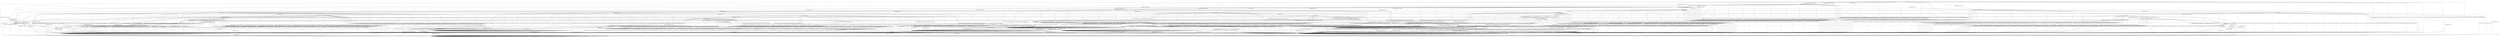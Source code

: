 digraph g {

	s0 [shape="circle" label="s0"];
	s1 [shape="circle" label="s1"];
	s2 [shape="circle" label="s2"];
	s3 [shape="circle" label="s3"];
	s4 [shape="circle" label="s4"];
	s5 [shape="circle" label="s5"];
	s6 [shape="circle" label="s6"];
	s7 [shape="circle" label="s7"];
	s8 [shape="circle" label="s8"];
	s9 [shape="circle" label="s9"];
	s10 [shape="circle" label="s10"];
	s11 [shape="circle" label="s11"];
	s12 [shape="circle" label="s12"];
	s13 [shape="circle" label="s13"];
	s14 [shape="circle" label="s14"];
	s15 [shape="circle" label="s15"];
	s16 [shape="circle" label="s16"];
	s17 [shape="circle" label="s17"];
	s18 [shape="circle" label="s18"];
	s19 [shape="circle" label="s19"];
	s20 [shape="circle" label="s20"];
	s21 [shape="circle" label="s21"];
	s22 [shape="circle" label="s22"];
	s23 [shape="circle" label="s23"];
	s24 [shape="circle" label="s24"];
	s25 [shape="circle" label="s25"];
	s26 [shape="circle" label="s26"];
	s27 [shape="circle" label="s27"];
	s28 [shape="circle" label="s28"];
	s29 [shape="circle" label="s29"];
	s30 [shape="circle" label="s30"];
	s31 [shape="circle" label="s31"];
	s32 [shape="circle" label="s32"];
	s33 [shape="circle" label="s33"];
	s34 [shape="circle" label="s34"];
	s35 [shape="circle" label="s35"];
	s0 -> s6 [label="HELLO_VERIFY_REQUEST / CLIENT_HELLO+"];
	s0 -> s27 [label="ECDH_SERVER_HELLO / CLIENT_HELLO"];
	s0 -> s4 [label="ECDH_SERVER_KEY_EXCHANGE / CLIENT_HELLO|Alert(FATAL,UNEXPECTED_MESSAGE)"];
	s0 -> s9 [label="DH_SERVER_HELLO / CLIENT_HELLO"];
	s0 -> s4 [label="DH_SERVER_KEY_EXCHANGE / CLIENT_HELLO|Alert(FATAL,UNEXPECTED_MESSAGE)"];
	s0 -> s2 [label="RSA_SERVER_HELLO / CLIENT_HELLO"];
	s0 -> s4 [label="HELLO_REQUEST / CLIENT_HELLO|Alert(FATAL,UNEXPECTED_MESSAGE)"];
	s0 -> s4 [label="RSA_SIGN_CERTIFICATE_REQUEST / CLIENT_HELLO|Alert(FATAL,UNEXPECTED_MESSAGE)"];
	s0 -> s4 [label="RSA_FIXED_ECDH_CERTIFICATE_REQUEST / CLIENT_HELLO|Alert(FATAL,UNEXPECTED_MESSAGE)"];
	s0 -> s4 [label="RSA_FIXED_DH_CERTIFICATE_REQUEST / CLIENT_HELLO|Alert(FATAL,UNEXPECTED_MESSAGE)"];
	s0 -> s4 [label="DSS_SIGN_CERTIFICATE_REQUEST / CLIENT_HELLO|Alert(FATAL,UNEXPECTED_MESSAGE)"];
	s0 -> s4 [label="DSS_FIXED_DH_CERTIFICATE_REQUEST / CLIENT_HELLO|Alert(FATAL,UNEXPECTED_MESSAGE)"];
	s0 -> s4 [label="ECDSA_SIGN_CERTIFICATE_REQUEST / CLIENT_HELLO|Alert(FATAL,UNEXPECTED_MESSAGE)"];
	s0 -> s4 [label="SERVER_HELLO_DONE / CLIENT_HELLO|Alert(FATAL,UNEXPECTED_MESSAGE)"];
	s0 -> s3 [label="CHANGE_CIPHER_SPEC / CLIENT_HELLO"];
	s0 -> s4 [label="FINISHED / CLIENT_HELLO|Alert(FATAL,UNEXPECTED_MESSAGE)"];
	s0 -> s1 [label="APPLICATION / CLIENT_HELLO"];
	s0 -> s4 [label="CERTIFICATE / CLIENT_HELLO|Alert(FATAL,UNEXPECTED_MESSAGE)"];
	s0 -> s4 [label="EMPTY_CERTIFICATE / CLIENT_HELLO|Alert(FATAL,UNEXPECTED_MESSAGE)"];
	s0 -> s1 [label="Alert(WARNING,CLOSE_NOTIFY) / CLIENT_HELLO"];
	s0 -> s1 [label="Alert(FATAL,UNEXPECTED_MESSAGE) / CLIENT_HELLO"];
	s1 -> s6 [label="HELLO_VERIFY_REQUEST / CLIENT_HELLO"];
	s1 -> s27 [label="ECDH_SERVER_HELLO / TIMEOUT"];
	s1 -> s4 [label="ECDH_SERVER_KEY_EXCHANGE / Alert(FATAL,UNEXPECTED_MESSAGE)"];
	s1 -> s9 [label="DH_SERVER_HELLO / TIMEOUT"];
	s1 -> s4 [label="DH_SERVER_KEY_EXCHANGE / Alert(FATAL,UNEXPECTED_MESSAGE)"];
	s1 -> s2 [label="RSA_SERVER_HELLO / TIMEOUT"];
	s1 -> s4 [label="HELLO_REQUEST / Alert(FATAL,UNEXPECTED_MESSAGE)"];
	s1 -> s4 [label="RSA_SIGN_CERTIFICATE_REQUEST / Alert(FATAL,UNEXPECTED_MESSAGE)"];
	s1 -> s4 [label="RSA_FIXED_ECDH_CERTIFICATE_REQUEST / Alert(FATAL,UNEXPECTED_MESSAGE)"];
	s1 -> s4 [label="RSA_FIXED_DH_CERTIFICATE_REQUEST / Alert(FATAL,UNEXPECTED_MESSAGE)"];
	s1 -> s4 [label="DSS_SIGN_CERTIFICATE_REQUEST / Alert(FATAL,UNEXPECTED_MESSAGE)"];
	s1 -> s4 [label="DSS_FIXED_DH_CERTIFICATE_REQUEST / Alert(FATAL,UNEXPECTED_MESSAGE)"];
	s1 -> s4 [label="ECDSA_SIGN_CERTIFICATE_REQUEST / Alert(FATAL,UNEXPECTED_MESSAGE)"];
	s1 -> s4 [label="SERVER_HELLO_DONE / Alert(FATAL,UNEXPECTED_MESSAGE)"];
	s1 -> s3 [label="CHANGE_CIPHER_SPEC / TIMEOUT"];
	s1 -> s4 [label="FINISHED / Alert(FATAL,UNEXPECTED_MESSAGE)"];
	s1 -> s1 [label="APPLICATION / TIMEOUT"];
	s1 -> s4 [label="CERTIFICATE / Alert(FATAL,UNEXPECTED_MESSAGE)"];
	s1 -> s4 [label="EMPTY_CERTIFICATE / Alert(FATAL,UNEXPECTED_MESSAGE)"];
	s1 -> s4 [label="Alert(WARNING,CLOSE_NOTIFY) / Alert(FATAL,INTERNAL_ERROR)"];
	s1 -> s4 [label="Alert(FATAL,UNEXPECTED_MESSAGE) / TIMEOUT"];
	s2 -> s4 [label="HELLO_VERIFY_REQUEST / Alert(FATAL,UNEXPECTED_MESSAGE)"];
	s2 -> s4 [label="ECDH_SERVER_HELLO / Alert(FATAL,UNEXPECTED_MESSAGE)"];
	s2 -> s4 [label="ECDH_SERVER_KEY_EXCHANGE / Alert(FATAL,UNEXPECTED_MESSAGE)"];
	s2 -> s4 [label="DH_SERVER_HELLO / Alert(FATAL,UNEXPECTED_MESSAGE)"];
	s2 -> s4 [label="DH_SERVER_KEY_EXCHANGE / Alert(FATAL,UNEXPECTED_MESSAGE)"];
	s2 -> s4 [label="RSA_SERVER_HELLO / Alert(FATAL,UNEXPECTED_MESSAGE)"];
	s2 -> s5 [label="HELLO_REQUEST / TIMEOUT"];
	s2 -> s4 [label="RSA_SIGN_CERTIFICATE_REQUEST / Alert(FATAL,UNEXPECTED_MESSAGE)"];
	s2 -> s4 [label="RSA_FIXED_ECDH_CERTIFICATE_REQUEST / Alert(FATAL,UNEXPECTED_MESSAGE)"];
	s2 -> s4 [label="RSA_FIXED_DH_CERTIFICATE_REQUEST / Alert(FATAL,UNEXPECTED_MESSAGE)"];
	s2 -> s4 [label="DSS_SIGN_CERTIFICATE_REQUEST / Alert(FATAL,UNEXPECTED_MESSAGE)"];
	s2 -> s4 [label="DSS_FIXED_DH_CERTIFICATE_REQUEST / Alert(FATAL,UNEXPECTED_MESSAGE)"];
	s2 -> s4 [label="ECDSA_SIGN_CERTIFICATE_REQUEST / Alert(FATAL,UNEXPECTED_MESSAGE)"];
	s2 -> s4 [label="SERVER_HELLO_DONE / Alert(FATAL,UNEXPECTED_MESSAGE)"];
	s2 -> s3 [label="CHANGE_CIPHER_SPEC / TIMEOUT"];
	s2 -> s4 [label="FINISHED / Alert(FATAL,UNEXPECTED_MESSAGE)"];
	s2 -> s2 [label="APPLICATION / TIMEOUT"];
	s2 -> s8 [label="CERTIFICATE / TIMEOUT"];
	s2 -> s4 [label="EMPTY_CERTIFICATE / Alert(FATAL,DECODE_ERROR)"];
	s2 -> s4 [label="Alert(WARNING,CLOSE_NOTIFY) / Alert(FATAL,INTERNAL_ERROR)"];
	s2 -> s4 [label="Alert(FATAL,UNEXPECTED_MESSAGE) / TIMEOUT"];
	s3 -> s3 [label="HELLO_VERIFY_REQUEST / TIMEOUT"];
	s3 -> s3 [label="ECDH_SERVER_HELLO / TIMEOUT"];
	s3 -> s3 [label="ECDH_SERVER_KEY_EXCHANGE / TIMEOUT"];
	s3 -> s3 [label="DH_SERVER_HELLO / TIMEOUT"];
	s3 -> s3 [label="DH_SERVER_KEY_EXCHANGE / TIMEOUT"];
	s3 -> s3 [label="RSA_SERVER_HELLO / TIMEOUT"];
	s3 -> s5 [label="HELLO_REQUEST / TIMEOUT"];
	s3 -> s3 [label="RSA_SIGN_CERTIFICATE_REQUEST / TIMEOUT"];
	s3 -> s3 [label="RSA_FIXED_ECDH_CERTIFICATE_REQUEST / TIMEOUT"];
	s3 -> s3 [label="RSA_FIXED_DH_CERTIFICATE_REQUEST / TIMEOUT"];
	s3 -> s3 [label="DSS_SIGN_CERTIFICATE_REQUEST / TIMEOUT"];
	s3 -> s3 [label="DSS_FIXED_DH_CERTIFICATE_REQUEST / TIMEOUT"];
	s3 -> s3 [label="ECDSA_SIGN_CERTIFICATE_REQUEST / TIMEOUT"];
	s3 -> s3 [label="SERVER_HELLO_DONE / TIMEOUT"];
	s3 -> s3 [label="CHANGE_CIPHER_SPEC / TIMEOUT"];
	s3 -> s3 [label="FINISHED / TIMEOUT"];
	s3 -> s3 [label="APPLICATION / TIMEOUT"];
	s3 -> s3 [label="CERTIFICATE / TIMEOUT"];
	s3 -> s3 [label="EMPTY_CERTIFICATE / TIMEOUT"];
	s3 -> s3 [label="Alert(WARNING,CLOSE_NOTIFY) / TIMEOUT"];
	s3 -> s3 [label="Alert(FATAL,UNEXPECTED_MESSAGE) / TIMEOUT"];
	s4 -> s4 [label="HELLO_VERIFY_REQUEST / SOCKET_CLOSED"];
	s4 -> s4 [label="ECDH_SERVER_HELLO / SOCKET_CLOSED"];
	s4 -> s4 [label="ECDH_SERVER_KEY_EXCHANGE / SOCKET_CLOSED"];
	s4 -> s4 [label="DH_SERVER_HELLO / SOCKET_CLOSED"];
	s4 -> s4 [label="DH_SERVER_KEY_EXCHANGE / SOCKET_CLOSED"];
	s4 -> s4 [label="RSA_SERVER_HELLO / SOCKET_CLOSED"];
	s4 -> s4 [label="HELLO_REQUEST / SOCKET_CLOSED"];
	s4 -> s4 [label="RSA_SIGN_CERTIFICATE_REQUEST / SOCKET_CLOSED"];
	s4 -> s4 [label="RSA_FIXED_ECDH_CERTIFICATE_REQUEST / SOCKET_CLOSED"];
	s4 -> s4 [label="RSA_FIXED_DH_CERTIFICATE_REQUEST / SOCKET_CLOSED"];
	s4 -> s4 [label="DSS_SIGN_CERTIFICATE_REQUEST / SOCKET_CLOSED"];
	s4 -> s4 [label="DSS_FIXED_DH_CERTIFICATE_REQUEST / SOCKET_CLOSED"];
	s4 -> s4 [label="ECDSA_SIGN_CERTIFICATE_REQUEST / SOCKET_CLOSED"];
	s4 -> s4 [label="SERVER_HELLO_DONE / SOCKET_CLOSED"];
	s4 -> s4 [label="CHANGE_CIPHER_SPEC / SOCKET_CLOSED"];
	s4 -> s4 [label="FINISHED / SOCKET_CLOSED"];
	s4 -> s4 [label="APPLICATION / SOCKET_CLOSED"];
	s4 -> s4 [label="CERTIFICATE / SOCKET_CLOSED"];
	s4 -> s4 [label="EMPTY_CERTIFICATE / SOCKET_CLOSED"];
	s4 -> s4 [label="Alert(WARNING,CLOSE_NOTIFY) / SOCKET_CLOSED"];
	s4 -> s4 [label="Alert(FATAL,UNEXPECTED_MESSAGE) / SOCKET_CLOSED"];
	s5 -> s5 [label="HELLO_VERIFY_REQUEST / DISABLED"];
	s5 -> s5 [label="ECDH_SERVER_HELLO / DISABLED"];
	s5 -> s5 [label="ECDH_SERVER_KEY_EXCHANGE / DISABLED"];
	s5 -> s5 [label="DH_SERVER_HELLO / DISABLED"];
	s5 -> s5 [label="DH_SERVER_KEY_EXCHANGE / DISABLED"];
	s5 -> s5 [label="RSA_SERVER_HELLO / DISABLED"];
	s5 -> s5 [label="HELLO_REQUEST / DISABLED"];
	s5 -> s5 [label="RSA_SIGN_CERTIFICATE_REQUEST / DISABLED"];
	s5 -> s5 [label="RSA_FIXED_ECDH_CERTIFICATE_REQUEST / DISABLED"];
	s5 -> s5 [label="RSA_FIXED_DH_CERTIFICATE_REQUEST / DISABLED"];
	s5 -> s5 [label="DSS_SIGN_CERTIFICATE_REQUEST / DISABLED"];
	s5 -> s5 [label="DSS_FIXED_DH_CERTIFICATE_REQUEST / DISABLED"];
	s5 -> s5 [label="ECDSA_SIGN_CERTIFICATE_REQUEST / DISABLED"];
	s5 -> s5 [label="SERVER_HELLO_DONE / DISABLED"];
	s5 -> s5 [label="CHANGE_CIPHER_SPEC / DISABLED"];
	s5 -> s5 [label="FINISHED / DISABLED"];
	s5 -> s5 [label="APPLICATION / DISABLED"];
	s5 -> s5 [label="CERTIFICATE / DISABLED"];
	s5 -> s5 [label="EMPTY_CERTIFICATE / DISABLED"];
	s5 -> s5 [label="Alert(WARNING,CLOSE_NOTIFY) / DISABLED"];
	s5 -> s5 [label="Alert(FATAL,UNEXPECTED_MESSAGE) / DISABLED"];
	s6 -> s6 [label="HELLO_VERIFY_REQUEST / CLIENT_HELLO"];
	s6 -> s12 [label="ECDH_SERVER_HELLO / TIMEOUT"];
	s6 -> s4 [label="ECDH_SERVER_KEY_EXCHANGE / Alert(FATAL,UNEXPECTED_MESSAGE)"];
	s6 -> s32 [label="DH_SERVER_HELLO / TIMEOUT"];
	s6 -> s4 [label="DH_SERVER_KEY_EXCHANGE / Alert(FATAL,UNEXPECTED_MESSAGE)"];
	s6 -> s2 [label="RSA_SERVER_HELLO / TIMEOUT"];
	s6 -> s5 [label="HELLO_REQUEST / TIMEOUT"];
	s6 -> s4 [label="RSA_SIGN_CERTIFICATE_REQUEST / Alert(FATAL,UNEXPECTED_MESSAGE)"];
	s6 -> s4 [label="RSA_FIXED_ECDH_CERTIFICATE_REQUEST / Alert(FATAL,UNEXPECTED_MESSAGE)"];
	s6 -> s4 [label="RSA_FIXED_DH_CERTIFICATE_REQUEST / Alert(FATAL,UNEXPECTED_MESSAGE)"];
	s6 -> s4 [label="DSS_SIGN_CERTIFICATE_REQUEST / Alert(FATAL,UNEXPECTED_MESSAGE)"];
	s6 -> s4 [label="DSS_FIXED_DH_CERTIFICATE_REQUEST / Alert(FATAL,UNEXPECTED_MESSAGE)"];
	s6 -> s4 [label="ECDSA_SIGN_CERTIFICATE_REQUEST / Alert(FATAL,UNEXPECTED_MESSAGE)"];
	s6 -> s4 [label="SERVER_HELLO_DONE / Alert(FATAL,UNEXPECTED_MESSAGE)"];
	s6 -> s3 [label="CHANGE_CIPHER_SPEC / TIMEOUT"];
	s6 -> s4 [label="FINISHED / Alert(FATAL,UNEXPECTED_MESSAGE)"];
	s6 -> s7 [label="APPLICATION / TIMEOUT"];
	s6 -> s4 [label="CERTIFICATE / Alert(FATAL,UNEXPECTED_MESSAGE)"];
	s6 -> s4 [label="EMPTY_CERTIFICATE / Alert(FATAL,UNEXPECTED_MESSAGE)"];
	s6 -> s7 [label="Alert(WARNING,CLOSE_NOTIFY) / TIMEOUT"];
	s6 -> s7 [label="Alert(FATAL,UNEXPECTED_MESSAGE) / TIMEOUT"];
	s7 -> s6 [label="HELLO_VERIFY_REQUEST / CLIENT_HELLO"];
	s7 -> s12 [label="ECDH_SERVER_HELLO / TIMEOUT"];
	s7 -> s4 [label="ECDH_SERVER_KEY_EXCHANGE / Alert(FATAL,UNEXPECTED_MESSAGE)"];
	s7 -> s32 [label="DH_SERVER_HELLO / TIMEOUT"];
	s7 -> s4 [label="DH_SERVER_KEY_EXCHANGE / Alert(FATAL,UNEXPECTED_MESSAGE)"];
	s7 -> s2 [label="RSA_SERVER_HELLO / TIMEOUT"];
	s7 -> s5 [label="HELLO_REQUEST / TIMEOUT"];
	s7 -> s4 [label="RSA_SIGN_CERTIFICATE_REQUEST / Alert(FATAL,UNEXPECTED_MESSAGE)"];
	s7 -> s4 [label="RSA_FIXED_ECDH_CERTIFICATE_REQUEST / Alert(FATAL,UNEXPECTED_MESSAGE)"];
	s7 -> s4 [label="RSA_FIXED_DH_CERTIFICATE_REQUEST / Alert(FATAL,UNEXPECTED_MESSAGE)"];
	s7 -> s4 [label="DSS_SIGN_CERTIFICATE_REQUEST / Alert(FATAL,UNEXPECTED_MESSAGE)"];
	s7 -> s4 [label="DSS_FIXED_DH_CERTIFICATE_REQUEST / Alert(FATAL,UNEXPECTED_MESSAGE)"];
	s7 -> s4 [label="ECDSA_SIGN_CERTIFICATE_REQUEST / Alert(FATAL,UNEXPECTED_MESSAGE)"];
	s7 -> s4 [label="SERVER_HELLO_DONE / Alert(FATAL,UNEXPECTED_MESSAGE)"];
	s7 -> s3 [label="CHANGE_CIPHER_SPEC / TIMEOUT"];
	s7 -> s4 [label="FINISHED / Alert(FATAL,UNEXPECTED_MESSAGE)"];
	s7 -> s7 [label="APPLICATION / TIMEOUT"];
	s7 -> s4 [label="CERTIFICATE / Alert(FATAL,UNEXPECTED_MESSAGE)"];
	s7 -> s4 [label="EMPTY_CERTIFICATE / Alert(FATAL,UNEXPECTED_MESSAGE)"];
	s7 -> s4 [label="Alert(WARNING,CLOSE_NOTIFY) / Alert(FATAL,INTERNAL_ERROR)"];
	s7 -> s4 [label="Alert(FATAL,UNEXPECTED_MESSAGE) / TIMEOUT"];
	s8 -> s4 [label="HELLO_VERIFY_REQUEST / Alert(FATAL,UNEXPECTED_MESSAGE)"];
	s8 -> s4 [label="ECDH_SERVER_HELLO / Alert(FATAL,UNEXPECTED_MESSAGE)"];
	s8 -> s4 [label="ECDH_SERVER_KEY_EXCHANGE / Alert(FATAL,UNEXPECTED_MESSAGE)"];
	s8 -> s4 [label="DH_SERVER_HELLO / Alert(FATAL,UNEXPECTED_MESSAGE)"];
	s8 -> s4 [label="DH_SERVER_KEY_EXCHANGE / Alert(FATAL,UNEXPECTED_MESSAGE)"];
	s8 -> s4 [label="RSA_SERVER_HELLO / Alert(FATAL,UNEXPECTED_MESSAGE)"];
	s8 -> s5 [label="HELLO_REQUEST / TIMEOUT"];
	s8 -> s10 [label="RSA_SIGN_CERTIFICATE_REQUEST / TIMEOUT"];
	s8 -> s4 [label="RSA_FIXED_ECDH_CERTIFICATE_REQUEST / Alert(FATAL,HANDSHAKE_FAILURE)"];
	s8 -> s4 [label="RSA_FIXED_DH_CERTIFICATE_REQUEST / Alert(FATAL,HANDSHAKE_FAILURE)"];
	s8 -> s10 [label="DSS_SIGN_CERTIFICATE_REQUEST / TIMEOUT"];
	s8 -> s4 [label="DSS_FIXED_DH_CERTIFICATE_REQUEST / Alert(FATAL,HANDSHAKE_FAILURE)"];
	s8 -> s10 [label="ECDSA_SIGN_CERTIFICATE_REQUEST / TIMEOUT"];
	s8 -> s21 [label="SERVER_HELLO_DONE / RSA_CLIENT_KEY_EXCHANGE|CHANGE_CIPHER_SPEC|FINISHED"];
	s8 -> s3 [label="CHANGE_CIPHER_SPEC / TIMEOUT"];
	s8 -> s4 [label="FINISHED / Alert(FATAL,UNEXPECTED_MESSAGE)"];
	s8 -> s8 [label="APPLICATION / TIMEOUT"];
	s8 -> s4 [label="CERTIFICATE / Alert(FATAL,UNEXPECTED_MESSAGE)"];
	s8 -> s4 [label="EMPTY_CERTIFICATE / Alert(FATAL,UNEXPECTED_MESSAGE)"];
	s8 -> s4 [label="Alert(WARNING,CLOSE_NOTIFY) / Alert(FATAL,INTERNAL_ERROR)"];
	s8 -> s4 [label="Alert(FATAL,UNEXPECTED_MESSAGE) / TIMEOUT"];
	s9 -> s4 [label="HELLO_VERIFY_REQUEST / Alert(FATAL,UNEXPECTED_MESSAGE)"];
	s9 -> s4 [label="ECDH_SERVER_HELLO / Alert(FATAL,UNEXPECTED_MESSAGE)"];
	s9 -> s4 [label="ECDH_SERVER_KEY_EXCHANGE / Alert(FATAL,UNEXPECTED_MESSAGE)"];
	s9 -> s4 [label="DH_SERVER_HELLO / Alert(FATAL,UNEXPECTED_MESSAGE)"];
	s9 -> s4 [label="DH_SERVER_KEY_EXCHANGE / Alert(FATAL,UNEXPECTED_MESSAGE)"];
	s9 -> s4 [label="RSA_SERVER_HELLO / Alert(FATAL,UNEXPECTED_MESSAGE)"];
	s9 -> s5 [label="HELLO_REQUEST / TIMEOUT"];
	s9 -> s4 [label="RSA_SIGN_CERTIFICATE_REQUEST / Alert(FATAL,UNEXPECTED_MESSAGE)"];
	s9 -> s4 [label="RSA_FIXED_ECDH_CERTIFICATE_REQUEST / Alert(FATAL,UNEXPECTED_MESSAGE)"];
	s9 -> s4 [label="RSA_FIXED_DH_CERTIFICATE_REQUEST / Alert(FATAL,UNEXPECTED_MESSAGE)"];
	s9 -> s4 [label="DSS_SIGN_CERTIFICATE_REQUEST / Alert(FATAL,UNEXPECTED_MESSAGE)"];
	s9 -> s4 [label="DSS_FIXED_DH_CERTIFICATE_REQUEST / Alert(FATAL,UNEXPECTED_MESSAGE)"];
	s9 -> s4 [label="ECDSA_SIGN_CERTIFICATE_REQUEST / Alert(FATAL,UNEXPECTED_MESSAGE)"];
	s9 -> s4 [label="SERVER_HELLO_DONE / Alert(FATAL,UNEXPECTED_MESSAGE)"];
	s9 -> s3 [label="CHANGE_CIPHER_SPEC / TIMEOUT"];
	s9 -> s4 [label="FINISHED / Alert(FATAL,UNEXPECTED_MESSAGE)"];
	s9 -> s9 [label="APPLICATION / TIMEOUT"];
	s9 -> s11 [label="CERTIFICATE / TIMEOUT"];
	s9 -> s4 [label="EMPTY_CERTIFICATE / Alert(FATAL,DECODE_ERROR)"];
	s9 -> s4 [label="Alert(WARNING,CLOSE_NOTIFY) / Alert(FATAL,INTERNAL_ERROR)"];
	s9 -> s4 [label="Alert(FATAL,UNEXPECTED_MESSAGE) / TIMEOUT"];
	s10 -> s4 [label="HELLO_VERIFY_REQUEST / Alert(FATAL,UNEXPECTED_MESSAGE)"];
	s10 -> s4 [label="ECDH_SERVER_HELLO / Alert(FATAL,UNEXPECTED_MESSAGE)"];
	s10 -> s4 [label="ECDH_SERVER_KEY_EXCHANGE / Alert(FATAL,UNEXPECTED_MESSAGE)"];
	s10 -> s4 [label="DH_SERVER_HELLO / Alert(FATAL,UNEXPECTED_MESSAGE)"];
	s10 -> s4 [label="DH_SERVER_KEY_EXCHANGE / Alert(FATAL,UNEXPECTED_MESSAGE)"];
	s10 -> s4 [label="RSA_SERVER_HELLO / Alert(FATAL,UNEXPECTED_MESSAGE)"];
	s10 -> s5 [label="HELLO_REQUEST / TIMEOUT"];
	s10 -> s4 [label="RSA_SIGN_CERTIFICATE_REQUEST / Alert(FATAL,UNEXPECTED_MESSAGE)"];
	s10 -> s4 [label="RSA_FIXED_ECDH_CERTIFICATE_REQUEST / Alert(FATAL,UNEXPECTED_MESSAGE)"];
	s10 -> s4 [label="RSA_FIXED_DH_CERTIFICATE_REQUEST / Alert(FATAL,UNEXPECTED_MESSAGE)"];
	s10 -> s4 [label="DSS_SIGN_CERTIFICATE_REQUEST / Alert(FATAL,UNEXPECTED_MESSAGE)"];
	s10 -> s4 [label="DSS_FIXED_DH_CERTIFICATE_REQUEST / Alert(FATAL,UNEXPECTED_MESSAGE)"];
	s10 -> s4 [label="ECDSA_SIGN_CERTIFICATE_REQUEST / Alert(FATAL,UNEXPECTED_MESSAGE)"];
	s10 -> s21 [label="SERVER_HELLO_DONE / RSA_CERTIFICATE|RSA_CLIENT_KEY_EXCHANGE|CERTIFICATE_VERIFY|CHANGE_CIPHER_SPEC|FINISHED"];
	s10 -> s3 [label="CHANGE_CIPHER_SPEC / TIMEOUT"];
	s10 -> s4 [label="FINISHED / Alert(FATAL,UNEXPECTED_MESSAGE)"];
	s10 -> s10 [label="APPLICATION / TIMEOUT"];
	s10 -> s4 [label="CERTIFICATE / Alert(FATAL,UNEXPECTED_MESSAGE)"];
	s10 -> s4 [label="EMPTY_CERTIFICATE / Alert(FATAL,UNEXPECTED_MESSAGE)"];
	s10 -> s4 [label="Alert(WARNING,CLOSE_NOTIFY) / Alert(FATAL,INTERNAL_ERROR)"];
	s10 -> s4 [label="Alert(FATAL,UNEXPECTED_MESSAGE) / TIMEOUT"];
	s11 -> s4 [label="HELLO_VERIFY_REQUEST / Alert(FATAL,UNEXPECTED_MESSAGE)"];
	s11 -> s4 [label="ECDH_SERVER_HELLO / Alert(FATAL,UNEXPECTED_MESSAGE)"];
	s11 -> s4 [label="ECDH_SERVER_KEY_EXCHANGE / Alert(FATAL,DECODE_ERROR)"];
	s11 -> s4 [label="DH_SERVER_HELLO / Alert(FATAL,UNEXPECTED_MESSAGE)"];
	s11 -> s15 [label="DH_SERVER_KEY_EXCHANGE / TIMEOUT"];
	s11 -> s4 [label="RSA_SERVER_HELLO / Alert(FATAL,UNEXPECTED_MESSAGE)"];
	s11 -> s5 [label="HELLO_REQUEST / TIMEOUT"];
	s11 -> s4 [label="RSA_SIGN_CERTIFICATE_REQUEST / Alert(FATAL,UNEXPECTED_MESSAGE)"];
	s11 -> s4 [label="RSA_FIXED_ECDH_CERTIFICATE_REQUEST / Alert(FATAL,UNEXPECTED_MESSAGE)"];
	s11 -> s4 [label="RSA_FIXED_DH_CERTIFICATE_REQUEST / Alert(FATAL,UNEXPECTED_MESSAGE)"];
	s11 -> s4 [label="DSS_SIGN_CERTIFICATE_REQUEST / Alert(FATAL,UNEXPECTED_MESSAGE)"];
	s11 -> s4 [label="DSS_FIXED_DH_CERTIFICATE_REQUEST / Alert(FATAL,UNEXPECTED_MESSAGE)"];
	s11 -> s4 [label="ECDSA_SIGN_CERTIFICATE_REQUEST / Alert(FATAL,UNEXPECTED_MESSAGE)"];
	s11 -> s4 [label="SERVER_HELLO_DONE / Alert(FATAL,UNEXPECTED_MESSAGE)"];
	s11 -> s3 [label="CHANGE_CIPHER_SPEC / TIMEOUT"];
	s11 -> s4 [label="FINISHED / Alert(FATAL,UNEXPECTED_MESSAGE)"];
	s11 -> s11 [label="APPLICATION / TIMEOUT"];
	s11 -> s4 [label="CERTIFICATE / Alert(FATAL,UNEXPECTED_MESSAGE)"];
	s11 -> s4 [label="EMPTY_CERTIFICATE / Alert(FATAL,UNEXPECTED_MESSAGE)"];
	s11 -> s4 [label="Alert(WARNING,CLOSE_NOTIFY) / Alert(FATAL,INTERNAL_ERROR)"];
	s11 -> s4 [label="Alert(FATAL,UNEXPECTED_MESSAGE) / TIMEOUT"];
	s12 -> s4 [label="HELLO_VERIFY_REQUEST / Alert(FATAL,UNEXPECTED_MESSAGE)"];
	s12 -> s4 [label="ECDH_SERVER_HELLO / Alert(FATAL,UNEXPECTED_MESSAGE)"];
	s12 -> s4 [label="ECDH_SERVER_KEY_EXCHANGE / Alert(FATAL,UNEXPECTED_MESSAGE)"];
	s12 -> s4 [label="DH_SERVER_HELLO / Alert(FATAL,UNEXPECTED_MESSAGE)"];
	s12 -> s4 [label="DH_SERVER_KEY_EXCHANGE / Alert(FATAL,UNEXPECTED_MESSAGE)"];
	s12 -> s4 [label="RSA_SERVER_HELLO / Alert(FATAL,UNEXPECTED_MESSAGE)"];
	s12 -> s5 [label="HELLO_REQUEST / TIMEOUT"];
	s12 -> s4 [label="RSA_SIGN_CERTIFICATE_REQUEST / Alert(FATAL,UNEXPECTED_MESSAGE)"];
	s12 -> s4 [label="RSA_FIXED_ECDH_CERTIFICATE_REQUEST / Alert(FATAL,UNEXPECTED_MESSAGE)"];
	s12 -> s4 [label="RSA_FIXED_DH_CERTIFICATE_REQUEST / Alert(FATAL,UNEXPECTED_MESSAGE)"];
	s12 -> s4 [label="DSS_SIGN_CERTIFICATE_REQUEST / Alert(FATAL,UNEXPECTED_MESSAGE)"];
	s12 -> s4 [label="DSS_FIXED_DH_CERTIFICATE_REQUEST / Alert(FATAL,UNEXPECTED_MESSAGE)"];
	s12 -> s4 [label="ECDSA_SIGN_CERTIFICATE_REQUEST / Alert(FATAL,UNEXPECTED_MESSAGE)"];
	s12 -> s4 [label="SERVER_HELLO_DONE / Alert(FATAL,UNEXPECTED_MESSAGE)"];
	s12 -> s3 [label="CHANGE_CIPHER_SPEC / TIMEOUT"];
	s12 -> s4 [label="FINISHED / Alert(FATAL,UNEXPECTED_MESSAGE)"];
	s12 -> s12 [label="APPLICATION / TIMEOUT"];
	s12 -> s13 [label="CERTIFICATE / TIMEOUT"];
	s12 -> s4 [label="EMPTY_CERTIFICATE / Alert(FATAL,DECODE_ERROR)"];
	s12 -> s4 [label="Alert(WARNING,CLOSE_NOTIFY) / Alert(FATAL,INTERNAL_ERROR)"];
	s12 -> s4 [label="Alert(FATAL,UNEXPECTED_MESSAGE) / TIMEOUT"];
	s13 -> s4 [label="HELLO_VERIFY_REQUEST / Alert(FATAL,UNEXPECTED_MESSAGE)"];
	s13 -> s4 [label="ECDH_SERVER_HELLO / Alert(FATAL,UNEXPECTED_MESSAGE)"];
	s13 -> s14 [label="ECDH_SERVER_KEY_EXCHANGE / TIMEOUT"];
	s13 -> s4 [label="DH_SERVER_HELLO / Alert(FATAL,UNEXPECTED_MESSAGE)"];
	s13 -> s4 [label="DH_SERVER_KEY_EXCHANGE / Alert(FATAL,HANDSHAKE_FAILURE)"];
	s13 -> s4 [label="RSA_SERVER_HELLO / Alert(FATAL,UNEXPECTED_MESSAGE)"];
	s13 -> s5 [label="HELLO_REQUEST / TIMEOUT"];
	s13 -> s4 [label="RSA_SIGN_CERTIFICATE_REQUEST / Alert(FATAL,UNEXPECTED_MESSAGE)"];
	s13 -> s4 [label="RSA_FIXED_ECDH_CERTIFICATE_REQUEST / Alert(FATAL,UNEXPECTED_MESSAGE)"];
	s13 -> s4 [label="RSA_FIXED_DH_CERTIFICATE_REQUEST / Alert(FATAL,UNEXPECTED_MESSAGE)"];
	s13 -> s4 [label="DSS_SIGN_CERTIFICATE_REQUEST / Alert(FATAL,UNEXPECTED_MESSAGE)"];
	s13 -> s4 [label="DSS_FIXED_DH_CERTIFICATE_REQUEST / Alert(FATAL,UNEXPECTED_MESSAGE)"];
	s13 -> s4 [label="ECDSA_SIGN_CERTIFICATE_REQUEST / Alert(FATAL,UNEXPECTED_MESSAGE)"];
	s13 -> s4 [label="SERVER_HELLO_DONE / Alert(FATAL,UNEXPECTED_MESSAGE)"];
	s13 -> s3 [label="CHANGE_CIPHER_SPEC / TIMEOUT"];
	s13 -> s4 [label="FINISHED / Alert(FATAL,UNEXPECTED_MESSAGE)"];
	s13 -> s13 [label="APPLICATION / TIMEOUT"];
	s13 -> s4 [label="CERTIFICATE / Alert(FATAL,UNEXPECTED_MESSAGE)"];
	s13 -> s4 [label="EMPTY_CERTIFICATE / Alert(FATAL,UNEXPECTED_MESSAGE)"];
	s13 -> s4 [label="Alert(WARNING,CLOSE_NOTIFY) / Alert(FATAL,INTERNAL_ERROR)"];
	s13 -> s4 [label="Alert(FATAL,UNEXPECTED_MESSAGE) / TIMEOUT"];
	s14 -> s4 [label="HELLO_VERIFY_REQUEST / Alert(FATAL,UNEXPECTED_MESSAGE)"];
	s14 -> s4 [label="ECDH_SERVER_HELLO / Alert(FATAL,UNEXPECTED_MESSAGE)"];
	s14 -> s4 [label="ECDH_SERVER_KEY_EXCHANGE / Alert(FATAL,UNEXPECTED_MESSAGE)"];
	s14 -> s4 [label="DH_SERVER_HELLO / Alert(FATAL,UNEXPECTED_MESSAGE)"];
	s14 -> s4 [label="DH_SERVER_KEY_EXCHANGE / Alert(FATAL,UNEXPECTED_MESSAGE)"];
	s14 -> s4 [label="RSA_SERVER_HELLO / Alert(FATAL,UNEXPECTED_MESSAGE)"];
	s14 -> s5 [label="HELLO_REQUEST / TIMEOUT"];
	s14 -> s16 [label="RSA_SIGN_CERTIFICATE_REQUEST / TIMEOUT"];
	s14 -> s4 [label="RSA_FIXED_ECDH_CERTIFICATE_REQUEST / Alert(FATAL,HANDSHAKE_FAILURE)"];
	s14 -> s4 [label="RSA_FIXED_DH_CERTIFICATE_REQUEST / Alert(FATAL,HANDSHAKE_FAILURE)"];
	s14 -> s16 [label="DSS_SIGN_CERTIFICATE_REQUEST / TIMEOUT"];
	s14 -> s4 [label="DSS_FIXED_DH_CERTIFICATE_REQUEST / Alert(FATAL,HANDSHAKE_FAILURE)"];
	s14 -> s16 [label="ECDSA_SIGN_CERTIFICATE_REQUEST / TIMEOUT"];
	s14 -> s18 [label="SERVER_HELLO_DONE / ECDH_CLIENT_KEY_EXCHANGE|CHANGE_CIPHER_SPEC|FINISHED"];
	s14 -> s3 [label="CHANGE_CIPHER_SPEC / TIMEOUT"];
	s14 -> s4 [label="FINISHED / Alert(FATAL,UNEXPECTED_MESSAGE)"];
	s14 -> s14 [label="APPLICATION / TIMEOUT"];
	s14 -> s4 [label="CERTIFICATE / Alert(FATAL,UNEXPECTED_MESSAGE)"];
	s14 -> s4 [label="EMPTY_CERTIFICATE / Alert(FATAL,UNEXPECTED_MESSAGE)"];
	s14 -> s4 [label="Alert(WARNING,CLOSE_NOTIFY) / Alert(FATAL,INTERNAL_ERROR)"];
	s14 -> s4 [label="Alert(FATAL,UNEXPECTED_MESSAGE) / TIMEOUT"];
	s15 -> s4 [label="HELLO_VERIFY_REQUEST / Alert(FATAL,UNEXPECTED_MESSAGE)"];
	s15 -> s4 [label="ECDH_SERVER_HELLO / Alert(FATAL,UNEXPECTED_MESSAGE)"];
	s15 -> s4 [label="ECDH_SERVER_KEY_EXCHANGE / Alert(FATAL,UNEXPECTED_MESSAGE)"];
	s15 -> s4 [label="DH_SERVER_HELLO / Alert(FATAL,UNEXPECTED_MESSAGE)"];
	s15 -> s4 [label="DH_SERVER_KEY_EXCHANGE / Alert(FATAL,UNEXPECTED_MESSAGE)"];
	s15 -> s4 [label="RSA_SERVER_HELLO / Alert(FATAL,UNEXPECTED_MESSAGE)"];
	s15 -> s5 [label="HELLO_REQUEST / TIMEOUT"];
	s15 -> s17 [label="RSA_SIGN_CERTIFICATE_REQUEST / TIMEOUT"];
	s15 -> s4 [label="RSA_FIXED_ECDH_CERTIFICATE_REQUEST / Alert(FATAL,HANDSHAKE_FAILURE)"];
	s15 -> s4 [label="RSA_FIXED_DH_CERTIFICATE_REQUEST / Alert(FATAL,HANDSHAKE_FAILURE)"];
	s15 -> s17 [label="DSS_SIGN_CERTIFICATE_REQUEST / TIMEOUT"];
	s15 -> s4 [label="DSS_FIXED_DH_CERTIFICATE_REQUEST / Alert(FATAL,HANDSHAKE_FAILURE)"];
	s15 -> s17 [label="ECDSA_SIGN_CERTIFICATE_REQUEST / TIMEOUT"];
	s15 -> s21 [label="SERVER_HELLO_DONE / DH_CLIENT_KEY_EXCHANGE|CHANGE_CIPHER_SPEC|FINISHED"];
	s15 -> s3 [label="CHANGE_CIPHER_SPEC / TIMEOUT"];
	s15 -> s4 [label="FINISHED / Alert(FATAL,UNEXPECTED_MESSAGE)"];
	s15 -> s15 [label="APPLICATION / TIMEOUT"];
	s15 -> s4 [label="CERTIFICATE / Alert(FATAL,UNEXPECTED_MESSAGE)"];
	s15 -> s4 [label="EMPTY_CERTIFICATE / Alert(FATAL,UNEXPECTED_MESSAGE)"];
	s15 -> s4 [label="Alert(WARNING,CLOSE_NOTIFY) / Alert(FATAL,INTERNAL_ERROR)"];
	s15 -> s4 [label="Alert(FATAL,UNEXPECTED_MESSAGE) / TIMEOUT"];
	s16 -> s4 [label="HELLO_VERIFY_REQUEST / Alert(FATAL,UNEXPECTED_MESSAGE)"];
	s16 -> s4 [label="ECDH_SERVER_HELLO / Alert(FATAL,UNEXPECTED_MESSAGE)"];
	s16 -> s4 [label="ECDH_SERVER_KEY_EXCHANGE / Alert(FATAL,UNEXPECTED_MESSAGE)"];
	s16 -> s4 [label="DH_SERVER_HELLO / Alert(FATAL,UNEXPECTED_MESSAGE)"];
	s16 -> s4 [label="DH_SERVER_KEY_EXCHANGE / Alert(FATAL,UNEXPECTED_MESSAGE)"];
	s16 -> s4 [label="RSA_SERVER_HELLO / Alert(FATAL,UNEXPECTED_MESSAGE)"];
	s16 -> s5 [label="HELLO_REQUEST / TIMEOUT"];
	s16 -> s4 [label="RSA_SIGN_CERTIFICATE_REQUEST / Alert(FATAL,UNEXPECTED_MESSAGE)"];
	s16 -> s4 [label="RSA_FIXED_ECDH_CERTIFICATE_REQUEST / Alert(FATAL,UNEXPECTED_MESSAGE)"];
	s16 -> s4 [label="RSA_FIXED_DH_CERTIFICATE_REQUEST / Alert(FATAL,UNEXPECTED_MESSAGE)"];
	s16 -> s4 [label="DSS_SIGN_CERTIFICATE_REQUEST / Alert(FATAL,UNEXPECTED_MESSAGE)"];
	s16 -> s4 [label="DSS_FIXED_DH_CERTIFICATE_REQUEST / Alert(FATAL,UNEXPECTED_MESSAGE)"];
	s16 -> s4 [label="ECDSA_SIGN_CERTIFICATE_REQUEST / Alert(FATAL,UNEXPECTED_MESSAGE)"];
	s16 -> s18 [label="SERVER_HELLO_DONE / RSA_CERTIFICATE|ECDH_CLIENT_KEY_EXCHANGE|CERTIFICATE_VERIFY|CHANGE_CIPHER_SPEC|FINISHED"];
	s16 -> s3 [label="CHANGE_CIPHER_SPEC / TIMEOUT"];
	s16 -> s4 [label="FINISHED / Alert(FATAL,UNEXPECTED_MESSAGE)"];
	s16 -> s16 [label="APPLICATION / TIMEOUT"];
	s16 -> s4 [label="CERTIFICATE / Alert(FATAL,UNEXPECTED_MESSAGE)"];
	s16 -> s4 [label="EMPTY_CERTIFICATE / Alert(FATAL,UNEXPECTED_MESSAGE)"];
	s16 -> s4 [label="Alert(WARNING,CLOSE_NOTIFY) / Alert(FATAL,INTERNAL_ERROR)"];
	s16 -> s4 [label="Alert(FATAL,UNEXPECTED_MESSAGE) / TIMEOUT"];
	s17 -> s4 [label="HELLO_VERIFY_REQUEST / Alert(FATAL,UNEXPECTED_MESSAGE)"];
	s17 -> s4 [label="ECDH_SERVER_HELLO / Alert(FATAL,UNEXPECTED_MESSAGE)"];
	s17 -> s4 [label="ECDH_SERVER_KEY_EXCHANGE / Alert(FATAL,UNEXPECTED_MESSAGE)"];
	s17 -> s4 [label="DH_SERVER_HELLO / Alert(FATAL,UNEXPECTED_MESSAGE)"];
	s17 -> s4 [label="DH_SERVER_KEY_EXCHANGE / Alert(FATAL,UNEXPECTED_MESSAGE)"];
	s17 -> s4 [label="RSA_SERVER_HELLO / Alert(FATAL,UNEXPECTED_MESSAGE)"];
	s17 -> s5 [label="HELLO_REQUEST / TIMEOUT"];
	s17 -> s4 [label="RSA_SIGN_CERTIFICATE_REQUEST / Alert(FATAL,UNEXPECTED_MESSAGE)"];
	s17 -> s4 [label="RSA_FIXED_ECDH_CERTIFICATE_REQUEST / Alert(FATAL,UNEXPECTED_MESSAGE)"];
	s17 -> s4 [label="RSA_FIXED_DH_CERTIFICATE_REQUEST / Alert(FATAL,UNEXPECTED_MESSAGE)"];
	s17 -> s4 [label="DSS_SIGN_CERTIFICATE_REQUEST / Alert(FATAL,UNEXPECTED_MESSAGE)"];
	s17 -> s4 [label="DSS_FIXED_DH_CERTIFICATE_REQUEST / Alert(FATAL,UNEXPECTED_MESSAGE)"];
	s17 -> s4 [label="ECDSA_SIGN_CERTIFICATE_REQUEST / Alert(FATAL,UNEXPECTED_MESSAGE)"];
	s17 -> s21 [label="SERVER_HELLO_DONE / RSA_CERTIFICATE|DH_CLIENT_KEY_EXCHANGE|CERTIFICATE_VERIFY|CHANGE_CIPHER_SPEC|FINISHED"];
	s17 -> s3 [label="CHANGE_CIPHER_SPEC / TIMEOUT"];
	s17 -> s4 [label="FINISHED / Alert(FATAL,UNEXPECTED_MESSAGE)"];
	s17 -> s17 [label="APPLICATION / TIMEOUT"];
	s17 -> s4 [label="CERTIFICATE / Alert(FATAL,UNEXPECTED_MESSAGE)"];
	s17 -> s4 [label="EMPTY_CERTIFICATE / Alert(FATAL,UNEXPECTED_MESSAGE)"];
	s17 -> s4 [label="Alert(WARNING,CLOSE_NOTIFY) / Alert(FATAL,INTERNAL_ERROR)"];
	s17 -> s4 [label="Alert(FATAL,UNEXPECTED_MESSAGE) / TIMEOUT"];
	s18 -> s24 [label="HELLO_VERIFY_REQUEST / TIMEOUT"];
	s18 -> s31 [label="ECDH_SERVER_HELLO / TIMEOUT"];
	s18 -> s24 [label="ECDH_SERVER_KEY_EXCHANGE / TIMEOUT"];
	s18 -> s31 [label="DH_SERVER_HELLO / TIMEOUT"];
	s18 -> s24 [label="DH_SERVER_KEY_EXCHANGE / TIMEOUT"];
	s18 -> s31 [label="RSA_SERVER_HELLO / TIMEOUT"];
	s18 -> s5 [label="HELLO_REQUEST / TIMEOUT"];
	s18 -> s24 [label="RSA_SIGN_CERTIFICATE_REQUEST / TIMEOUT"];
	s18 -> s24 [label="RSA_FIXED_ECDH_CERTIFICATE_REQUEST / TIMEOUT"];
	s18 -> s24 [label="RSA_FIXED_DH_CERTIFICATE_REQUEST / TIMEOUT"];
	s18 -> s24 [label="DSS_SIGN_CERTIFICATE_REQUEST / TIMEOUT"];
	s18 -> s24 [label="DSS_FIXED_DH_CERTIFICATE_REQUEST / TIMEOUT"];
	s18 -> s24 [label="ECDSA_SIGN_CERTIFICATE_REQUEST / TIMEOUT"];
	s18 -> s24 [label="SERVER_HELLO_DONE / TIMEOUT"];
	s18 -> s19 [label="CHANGE_CIPHER_SPEC / TIMEOUT"];
	s18 -> s24 [label="FINISHED / TIMEOUT"];
	s18 -> s18 [label="APPLICATION / TIMEOUT"];
	s18 -> s24 [label="CERTIFICATE / TIMEOUT"];
	s18 -> s24 [label="EMPTY_CERTIFICATE / TIMEOUT"];
	s18 -> s4 [label="Alert(WARNING,CLOSE_NOTIFY) / Alert(FATAL,UNEXPECTED_MESSAGE)"];
	s18 -> s4 [label="Alert(FATAL,UNEXPECTED_MESSAGE) / TIMEOUT"];
	s19 -> s4 [label="HELLO_VERIFY_REQUEST / Alert(FATAL,UNEXPECTED_MESSAGE)"];
	s19 -> s4 [label="ECDH_SERVER_HELLO / Alert(FATAL,UNEXPECTED_MESSAGE)"];
	s19 -> s4 [label="ECDH_SERVER_KEY_EXCHANGE / Alert(FATAL,UNEXPECTED_MESSAGE)"];
	s19 -> s4 [label="DH_SERVER_HELLO / Alert(FATAL,UNEXPECTED_MESSAGE)"];
	s19 -> s4 [label="DH_SERVER_KEY_EXCHANGE / Alert(FATAL,UNEXPECTED_MESSAGE)"];
	s19 -> s4 [label="RSA_SERVER_HELLO / Alert(FATAL,UNEXPECTED_MESSAGE)"];
	s19 -> s5 [label="HELLO_REQUEST / TIMEOUT"];
	s19 -> s4 [label="RSA_SIGN_CERTIFICATE_REQUEST / Alert(FATAL,UNEXPECTED_MESSAGE)"];
	s19 -> s4 [label="RSA_FIXED_ECDH_CERTIFICATE_REQUEST / Alert(FATAL,UNEXPECTED_MESSAGE)"];
	s19 -> s4 [label="RSA_FIXED_DH_CERTIFICATE_REQUEST / Alert(FATAL,UNEXPECTED_MESSAGE)"];
	s19 -> s4 [label="DSS_SIGN_CERTIFICATE_REQUEST / Alert(FATAL,UNEXPECTED_MESSAGE)"];
	s19 -> s4 [label="DSS_FIXED_DH_CERTIFICATE_REQUEST / Alert(FATAL,UNEXPECTED_MESSAGE)"];
	s19 -> s4 [label="ECDSA_SIGN_CERTIFICATE_REQUEST / Alert(FATAL,UNEXPECTED_MESSAGE)"];
	s19 -> s4 [label="SERVER_HELLO_DONE / Alert(FATAL,UNEXPECTED_MESSAGE)"];
	s19 -> s3 [label="CHANGE_CIPHER_SPEC / TIMEOUT"];
	s19 -> s20 [label="FINISHED / TIMEOUT"];
	s19 -> s19 [label="APPLICATION / TIMEOUT"];
	s19 -> s4 [label="CERTIFICATE / Alert(FATAL,UNEXPECTED_MESSAGE)"];
	s19 -> s4 [label="EMPTY_CERTIFICATE / Alert(FATAL,UNEXPECTED_MESSAGE)"];
	s19 -> s4 [label="Alert(WARNING,CLOSE_NOTIFY) / Alert(FATAL,INTERNAL_ERROR)"];
	s19 -> s4 [label="Alert(FATAL,UNEXPECTED_MESSAGE) / TIMEOUT"];
	s20 -> s20 [label="HELLO_VERIFY_REQUEST / TIMEOUT"];
	s20 -> s20 [label="ECDH_SERVER_HELLO / TIMEOUT"];
	s20 -> s20 [label="ECDH_SERVER_KEY_EXCHANGE / TIMEOUT"];
	s20 -> s20 [label="DH_SERVER_HELLO / TIMEOUT"];
	s20 -> s20 [label="DH_SERVER_KEY_EXCHANGE / TIMEOUT"];
	s20 -> s20 [label="RSA_SERVER_HELLO / TIMEOUT"];
	s20 -> s5 [label="HELLO_REQUEST / CLIENT_HELLO"];
	s20 -> s20 [label="RSA_SIGN_CERTIFICATE_REQUEST / TIMEOUT"];
	s20 -> s20 [label="RSA_FIXED_ECDH_CERTIFICATE_REQUEST / TIMEOUT"];
	s20 -> s20 [label="RSA_FIXED_DH_CERTIFICATE_REQUEST / TIMEOUT"];
	s20 -> s20 [label="DSS_SIGN_CERTIFICATE_REQUEST / TIMEOUT"];
	s20 -> s20 [label="DSS_FIXED_DH_CERTIFICATE_REQUEST / TIMEOUT"];
	s20 -> s20 [label="ECDSA_SIGN_CERTIFICATE_REQUEST / TIMEOUT"];
	s20 -> s20 [label="SERVER_HELLO_DONE / TIMEOUT"];
	s20 -> s3 [label="CHANGE_CIPHER_SPEC / TIMEOUT"];
	s20 -> s20 [label="FINISHED / TIMEOUT"];
	s20 -> s20 [label="APPLICATION / APPLICATION"];
	s20 -> s20 [label="CERTIFICATE / TIMEOUT"];
	s20 -> s20 [label="EMPTY_CERTIFICATE / TIMEOUT"];
	s20 -> s4 [label="Alert(WARNING,CLOSE_NOTIFY) / TIMEOUT"];
	s20 -> s4 [label="Alert(FATAL,UNEXPECTED_MESSAGE) / TIMEOUT"];
	s21 -> s24 [label="HELLO_VERIFY_REQUEST / TIMEOUT"];
	s21 -> s31 [label="ECDH_SERVER_HELLO / TIMEOUT"];
	s21 -> s24 [label="ECDH_SERVER_KEY_EXCHANGE / TIMEOUT"];
	s21 -> s31 [label="DH_SERVER_HELLO / TIMEOUT"];
	s21 -> s24 [label="DH_SERVER_KEY_EXCHANGE / TIMEOUT"];
	s21 -> s31 [label="RSA_SERVER_HELLO / TIMEOUT"];
	s21 -> s5 [label="HELLO_REQUEST / TIMEOUT"];
	s21 -> s24 [label="RSA_SIGN_CERTIFICATE_REQUEST / TIMEOUT"];
	s21 -> s24 [label="RSA_FIXED_ECDH_CERTIFICATE_REQUEST / TIMEOUT"];
	s21 -> s24 [label="RSA_FIXED_DH_CERTIFICATE_REQUEST / TIMEOUT"];
	s21 -> s24 [label="DSS_SIGN_CERTIFICATE_REQUEST / TIMEOUT"];
	s21 -> s24 [label="DSS_FIXED_DH_CERTIFICATE_REQUEST / TIMEOUT"];
	s21 -> s24 [label="ECDSA_SIGN_CERTIFICATE_REQUEST / TIMEOUT"];
	s21 -> s24 [label="SERVER_HELLO_DONE / TIMEOUT"];
	s21 -> s22 [label="CHANGE_CIPHER_SPEC / TIMEOUT"];
	s21 -> s24 [label="FINISHED / TIMEOUT"];
	s21 -> s21 [label="APPLICATION / TIMEOUT"];
	s21 -> s24 [label="CERTIFICATE / TIMEOUT"];
	s21 -> s24 [label="EMPTY_CERTIFICATE / TIMEOUT"];
	s21 -> s4 [label="Alert(WARNING,CLOSE_NOTIFY) / Alert(FATAL,UNEXPECTED_MESSAGE)"];
	s21 -> s4 [label="Alert(FATAL,UNEXPECTED_MESSAGE) / TIMEOUT"];
	s22 -> s4 [label="HELLO_VERIFY_REQUEST / Alert(FATAL,UNEXPECTED_MESSAGE)"];
	s22 -> s4 [label="ECDH_SERVER_HELLO / Alert(FATAL,UNEXPECTED_MESSAGE)"];
	s22 -> s4 [label="ECDH_SERVER_KEY_EXCHANGE / Alert(FATAL,UNEXPECTED_MESSAGE)"];
	s22 -> s4 [label="DH_SERVER_HELLO / Alert(FATAL,UNEXPECTED_MESSAGE)"];
	s22 -> s4 [label="DH_SERVER_KEY_EXCHANGE / Alert(FATAL,UNEXPECTED_MESSAGE)"];
	s22 -> s4 [label="RSA_SERVER_HELLO / Alert(FATAL,UNEXPECTED_MESSAGE)"];
	s22 -> s5 [label="HELLO_REQUEST / TIMEOUT"];
	s22 -> s4 [label="RSA_SIGN_CERTIFICATE_REQUEST / Alert(FATAL,UNEXPECTED_MESSAGE)"];
	s22 -> s4 [label="RSA_FIXED_ECDH_CERTIFICATE_REQUEST / Alert(FATAL,UNEXPECTED_MESSAGE)"];
	s22 -> s4 [label="RSA_FIXED_DH_CERTIFICATE_REQUEST / Alert(FATAL,UNEXPECTED_MESSAGE)"];
	s22 -> s4 [label="DSS_SIGN_CERTIFICATE_REQUEST / Alert(FATAL,UNEXPECTED_MESSAGE)"];
	s22 -> s4 [label="DSS_FIXED_DH_CERTIFICATE_REQUEST / Alert(FATAL,UNEXPECTED_MESSAGE)"];
	s22 -> s4 [label="ECDSA_SIGN_CERTIFICATE_REQUEST / Alert(FATAL,UNEXPECTED_MESSAGE)"];
	s22 -> s4 [label="SERVER_HELLO_DONE / Alert(FATAL,UNEXPECTED_MESSAGE)"];
	s22 -> s3 [label="CHANGE_CIPHER_SPEC / TIMEOUT"];
	s22 -> s23 [label="FINISHED / TIMEOUT"];
	s22 -> s22 [label="APPLICATION / TIMEOUT"];
	s22 -> s4 [label="CERTIFICATE / Alert(FATAL,UNEXPECTED_MESSAGE)"];
	s22 -> s4 [label="EMPTY_CERTIFICATE / Alert(FATAL,UNEXPECTED_MESSAGE)"];
	s22 -> s4 [label="Alert(WARNING,CLOSE_NOTIFY) / Alert(FATAL,INTERNAL_ERROR)"];
	s22 -> s4 [label="Alert(FATAL,UNEXPECTED_MESSAGE) / TIMEOUT"];
	s23 -> s23 [label="HELLO_VERIFY_REQUEST / TIMEOUT"];
	s23 -> s23 [label="ECDH_SERVER_HELLO / TIMEOUT"];
	s23 -> s23 [label="ECDH_SERVER_KEY_EXCHANGE / TIMEOUT"];
	s23 -> s23 [label="DH_SERVER_HELLO / TIMEOUT"];
	s23 -> s23 [label="DH_SERVER_KEY_EXCHANGE / TIMEOUT"];
	s23 -> s23 [label="RSA_SERVER_HELLO / TIMEOUT"];
	s23 -> s26 [label="HELLO_REQUEST / CLIENT_HELLO"];
	s23 -> s23 [label="RSA_SIGN_CERTIFICATE_REQUEST / TIMEOUT"];
	s23 -> s23 [label="RSA_FIXED_ECDH_CERTIFICATE_REQUEST / TIMEOUT"];
	s23 -> s23 [label="RSA_FIXED_DH_CERTIFICATE_REQUEST / TIMEOUT"];
	s23 -> s23 [label="DSS_SIGN_CERTIFICATE_REQUEST / TIMEOUT"];
	s23 -> s23 [label="DSS_FIXED_DH_CERTIFICATE_REQUEST / TIMEOUT"];
	s23 -> s23 [label="ECDSA_SIGN_CERTIFICATE_REQUEST / TIMEOUT"];
	s23 -> s23 [label="SERVER_HELLO_DONE / TIMEOUT"];
	s23 -> s3 [label="CHANGE_CIPHER_SPEC / TIMEOUT"];
	s23 -> s23 [label="FINISHED / TIMEOUT"];
	s23 -> s23 [label="APPLICATION / APPLICATION"];
	s23 -> s23 [label="CERTIFICATE / TIMEOUT"];
	s23 -> s23 [label="EMPTY_CERTIFICATE / TIMEOUT"];
	s23 -> s4 [label="Alert(WARNING,CLOSE_NOTIFY) / TIMEOUT"];
	s23 -> s4 [label="Alert(FATAL,UNEXPECTED_MESSAGE) / TIMEOUT"];
	s24 -> s24 [label="HELLO_VERIFY_REQUEST / TIMEOUT"];
	s24 -> s31 [label="ECDH_SERVER_HELLO / TIMEOUT"];
	s24 -> s24 [label="ECDH_SERVER_KEY_EXCHANGE / TIMEOUT"];
	s24 -> s31 [label="DH_SERVER_HELLO / TIMEOUT"];
	s24 -> s24 [label="DH_SERVER_KEY_EXCHANGE / TIMEOUT"];
	s24 -> s31 [label="RSA_SERVER_HELLO / TIMEOUT"];
	s24 -> s5 [label="HELLO_REQUEST / TIMEOUT"];
	s24 -> s24 [label="RSA_SIGN_CERTIFICATE_REQUEST / TIMEOUT"];
	s24 -> s24 [label="RSA_FIXED_ECDH_CERTIFICATE_REQUEST / TIMEOUT"];
	s24 -> s24 [label="RSA_FIXED_DH_CERTIFICATE_REQUEST / TIMEOUT"];
	s24 -> s24 [label="DSS_SIGN_CERTIFICATE_REQUEST / TIMEOUT"];
	s24 -> s24 [label="DSS_FIXED_DH_CERTIFICATE_REQUEST / TIMEOUT"];
	s24 -> s24 [label="ECDSA_SIGN_CERTIFICATE_REQUEST / TIMEOUT"];
	s24 -> s24 [label="SERVER_HELLO_DONE / TIMEOUT"];
	s24 -> s25 [label="CHANGE_CIPHER_SPEC / TIMEOUT"];
	s24 -> s24 [label="FINISHED / TIMEOUT"];
	s24 -> s24 [label="APPLICATION / TIMEOUT"];
	s24 -> s24 [label="CERTIFICATE / TIMEOUT"];
	s24 -> s24 [label="EMPTY_CERTIFICATE / TIMEOUT"];
	s24 -> s4 [label="Alert(WARNING,CLOSE_NOTIFY) / Alert(FATAL,UNEXPECTED_MESSAGE)"];
	s24 -> s4 [label="Alert(FATAL,UNEXPECTED_MESSAGE) / TIMEOUT"];
	s25 -> s25 [label="HELLO_VERIFY_REQUEST / TIMEOUT"];
	s25 -> s25 [label="ECDH_SERVER_HELLO / TIMEOUT"];
	s25 -> s25 [label="ECDH_SERVER_KEY_EXCHANGE / TIMEOUT"];
	s25 -> s25 [label="DH_SERVER_HELLO / TIMEOUT"];
	s25 -> s25 [label="DH_SERVER_KEY_EXCHANGE / TIMEOUT"];
	s25 -> s25 [label="RSA_SERVER_HELLO / TIMEOUT"];
	s25 -> s5 [label="HELLO_REQUEST / TIMEOUT"];
	s25 -> s25 [label="RSA_SIGN_CERTIFICATE_REQUEST / TIMEOUT"];
	s25 -> s25 [label="RSA_FIXED_ECDH_CERTIFICATE_REQUEST / TIMEOUT"];
	s25 -> s25 [label="RSA_FIXED_DH_CERTIFICATE_REQUEST / TIMEOUT"];
	s25 -> s25 [label="DSS_SIGN_CERTIFICATE_REQUEST / TIMEOUT"];
	s25 -> s25 [label="DSS_FIXED_DH_CERTIFICATE_REQUEST / TIMEOUT"];
	s25 -> s25 [label="ECDSA_SIGN_CERTIFICATE_REQUEST / TIMEOUT"];
	s25 -> s25 [label="SERVER_HELLO_DONE / TIMEOUT"];
	s25 -> s3 [label="CHANGE_CIPHER_SPEC / TIMEOUT"];
	s25 -> s25 [label="FINISHED / TIMEOUT"];
	s25 -> s25 [label="APPLICATION / TIMEOUT"];
	s25 -> s25 [label="CERTIFICATE / TIMEOUT"];
	s25 -> s25 [label="EMPTY_CERTIFICATE / TIMEOUT"];
	s25 -> s4 [label="Alert(WARNING,CLOSE_NOTIFY) / Alert(FATAL,INTERNAL_ERROR)"];
	s25 -> s4 [label="Alert(FATAL,UNEXPECTED_MESSAGE) / TIMEOUT"];
	s26 -> s26 [label="HELLO_VERIFY_REQUEST / CLIENT_HELLO"];
	s26 -> s4 [label="ECDH_SERVER_HELLO / Alert(WARNING,NO_RENEGOTIATION)"];
	s26 -> s4 [label="ECDH_SERVER_KEY_EXCHANGE / Alert(FATAL,UNEXPECTED_MESSAGE)"];
	s26 -> s4 [label="DH_SERVER_HELLO / Alert(WARNING,NO_RENEGOTIATION)"];
	s26 -> s4 [label="DH_SERVER_KEY_EXCHANGE / Alert(FATAL,UNEXPECTED_MESSAGE)"];
	s26 -> s4 [label="RSA_SERVER_HELLO / Alert(WARNING,NO_RENEGOTIATION)"];
	s26 -> s5 [label="HELLO_REQUEST / TIMEOUT"];
	s26 -> s4 [label="RSA_SIGN_CERTIFICATE_REQUEST / Alert(FATAL,UNEXPECTED_MESSAGE)"];
	s26 -> s4 [label="RSA_FIXED_ECDH_CERTIFICATE_REQUEST / Alert(FATAL,UNEXPECTED_MESSAGE)"];
	s26 -> s4 [label="RSA_FIXED_DH_CERTIFICATE_REQUEST / Alert(FATAL,UNEXPECTED_MESSAGE)"];
	s26 -> s4 [label="DSS_SIGN_CERTIFICATE_REQUEST / Alert(FATAL,UNEXPECTED_MESSAGE)"];
	s26 -> s4 [label="DSS_FIXED_DH_CERTIFICATE_REQUEST / Alert(FATAL,UNEXPECTED_MESSAGE)"];
	s26 -> s4 [label="ECDSA_SIGN_CERTIFICATE_REQUEST / Alert(FATAL,UNEXPECTED_MESSAGE)"];
	s26 -> s4 [label="SERVER_HELLO_DONE / Alert(FATAL,UNEXPECTED_MESSAGE)"];
	s26 -> s3 [label="CHANGE_CIPHER_SPEC / TIMEOUT"];
	s26 -> s4 [label="FINISHED / Alert(FATAL,UNEXPECTED_MESSAGE)"];
	s26 -> s26 [label="APPLICATION / TIMEOUT"];
	s26 -> s4 [label="CERTIFICATE / Alert(FATAL,UNEXPECTED_MESSAGE)"];
	s26 -> s4 [label="EMPTY_CERTIFICATE / Alert(FATAL,UNEXPECTED_MESSAGE)"];
	s26 -> s4 [label="Alert(WARNING,CLOSE_NOTIFY) / Alert(FATAL,INTERNAL_ERROR)"];
	s26 -> s4 [label="Alert(FATAL,UNEXPECTED_MESSAGE) / TIMEOUT"];
	s27 -> s4 [label="HELLO_VERIFY_REQUEST / Alert(FATAL,UNEXPECTED_MESSAGE)"];
	s27 -> s4 [label="ECDH_SERVER_HELLO / Alert(FATAL,UNEXPECTED_MESSAGE)"];
	s27 -> s4 [label="ECDH_SERVER_KEY_EXCHANGE / Alert(FATAL,UNEXPECTED_MESSAGE)"];
	s27 -> s4 [label="DH_SERVER_HELLO / Alert(FATAL,UNEXPECTED_MESSAGE)"];
	s27 -> s4 [label="DH_SERVER_KEY_EXCHANGE / Alert(FATAL,UNEXPECTED_MESSAGE)"];
	s27 -> s4 [label="RSA_SERVER_HELLO / Alert(FATAL,UNEXPECTED_MESSAGE)"];
	s27 -> s5 [label="HELLO_REQUEST / TIMEOUT"];
	s27 -> s4 [label="RSA_SIGN_CERTIFICATE_REQUEST / Alert(FATAL,UNEXPECTED_MESSAGE)"];
	s27 -> s4 [label="RSA_FIXED_ECDH_CERTIFICATE_REQUEST / Alert(FATAL,UNEXPECTED_MESSAGE)"];
	s27 -> s4 [label="RSA_FIXED_DH_CERTIFICATE_REQUEST / Alert(FATAL,UNEXPECTED_MESSAGE)"];
	s27 -> s4 [label="DSS_SIGN_CERTIFICATE_REQUEST / Alert(FATAL,UNEXPECTED_MESSAGE)"];
	s27 -> s4 [label="DSS_FIXED_DH_CERTIFICATE_REQUEST / Alert(FATAL,UNEXPECTED_MESSAGE)"];
	s27 -> s4 [label="ECDSA_SIGN_CERTIFICATE_REQUEST / Alert(FATAL,UNEXPECTED_MESSAGE)"];
	s27 -> s4 [label="SERVER_HELLO_DONE / Alert(FATAL,UNEXPECTED_MESSAGE)"];
	s27 -> s3 [label="CHANGE_CIPHER_SPEC / TIMEOUT"];
	s27 -> s4 [label="FINISHED / Alert(FATAL,UNEXPECTED_MESSAGE)"];
	s27 -> s27 [label="APPLICATION / TIMEOUT"];
	s27 -> s28 [label="CERTIFICATE / TIMEOUT"];
	s27 -> s4 [label="EMPTY_CERTIFICATE / Alert(FATAL,DECODE_ERROR)"];
	s27 -> s4 [label="Alert(WARNING,CLOSE_NOTIFY) / Alert(FATAL,INTERNAL_ERROR)"];
	s27 -> s4 [label="Alert(FATAL,UNEXPECTED_MESSAGE) / TIMEOUT"];
	s28 -> s4 [label="HELLO_VERIFY_REQUEST / Alert(FATAL,UNEXPECTED_MESSAGE)"];
	s28 -> s4 [label="ECDH_SERVER_HELLO / Alert(FATAL,UNEXPECTED_MESSAGE)"];
	s28 -> s29 [label="ECDH_SERVER_KEY_EXCHANGE / TIMEOUT"];
	s28 -> s4 [label="DH_SERVER_HELLO / Alert(FATAL,UNEXPECTED_MESSAGE)"];
	s28 -> s4 [label="DH_SERVER_KEY_EXCHANGE / Alert(FATAL,HANDSHAKE_FAILURE)"];
	s28 -> s4 [label="RSA_SERVER_HELLO / Alert(FATAL,UNEXPECTED_MESSAGE)"];
	s28 -> s5 [label="HELLO_REQUEST / TIMEOUT"];
	s28 -> s4 [label="RSA_SIGN_CERTIFICATE_REQUEST / Alert(FATAL,UNEXPECTED_MESSAGE)"];
	s28 -> s4 [label="RSA_FIXED_ECDH_CERTIFICATE_REQUEST / Alert(FATAL,UNEXPECTED_MESSAGE)"];
	s28 -> s4 [label="RSA_FIXED_DH_CERTIFICATE_REQUEST / Alert(FATAL,UNEXPECTED_MESSAGE)"];
	s28 -> s4 [label="DSS_SIGN_CERTIFICATE_REQUEST / Alert(FATAL,UNEXPECTED_MESSAGE)"];
	s28 -> s4 [label="DSS_FIXED_DH_CERTIFICATE_REQUEST / Alert(FATAL,UNEXPECTED_MESSAGE)"];
	s28 -> s4 [label="ECDSA_SIGN_CERTIFICATE_REQUEST / Alert(FATAL,UNEXPECTED_MESSAGE)"];
	s28 -> s4 [label="SERVER_HELLO_DONE / Alert(FATAL,UNEXPECTED_MESSAGE)"];
	s28 -> s3 [label="CHANGE_CIPHER_SPEC / TIMEOUT"];
	s28 -> s4 [label="FINISHED / Alert(FATAL,UNEXPECTED_MESSAGE)"];
	s28 -> s28 [label="APPLICATION / TIMEOUT"];
	s28 -> s4 [label="CERTIFICATE / Alert(FATAL,UNEXPECTED_MESSAGE)"];
	s28 -> s4 [label="EMPTY_CERTIFICATE / Alert(FATAL,UNEXPECTED_MESSAGE)"];
	s28 -> s4 [label="Alert(WARNING,CLOSE_NOTIFY) / Alert(FATAL,INTERNAL_ERROR)"];
	s28 -> s4 [label="Alert(FATAL,UNEXPECTED_MESSAGE) / TIMEOUT"];
	s29 -> s4 [label="HELLO_VERIFY_REQUEST / Alert(FATAL,UNEXPECTED_MESSAGE)"];
	s29 -> s4 [label="ECDH_SERVER_HELLO / Alert(FATAL,UNEXPECTED_MESSAGE)"];
	s29 -> s4 [label="ECDH_SERVER_KEY_EXCHANGE / Alert(FATAL,UNEXPECTED_MESSAGE)"];
	s29 -> s4 [label="DH_SERVER_HELLO / Alert(FATAL,UNEXPECTED_MESSAGE)"];
	s29 -> s4 [label="DH_SERVER_KEY_EXCHANGE / Alert(FATAL,UNEXPECTED_MESSAGE)"];
	s29 -> s4 [label="RSA_SERVER_HELLO / Alert(FATAL,UNEXPECTED_MESSAGE)"];
	s29 -> s5 [label="HELLO_REQUEST / TIMEOUT"];
	s29 -> s30 [label="RSA_SIGN_CERTIFICATE_REQUEST / TIMEOUT"];
	s29 -> s4 [label="RSA_FIXED_ECDH_CERTIFICATE_REQUEST / Alert(FATAL,HANDSHAKE_FAILURE)"];
	s29 -> s4 [label="RSA_FIXED_DH_CERTIFICATE_REQUEST / Alert(FATAL,HANDSHAKE_FAILURE)"];
	s29 -> s30 [label="DSS_SIGN_CERTIFICATE_REQUEST / TIMEOUT"];
	s29 -> s4 [label="DSS_FIXED_DH_CERTIFICATE_REQUEST / Alert(FATAL,HANDSHAKE_FAILURE)"];
	s29 -> s30 [label="ECDSA_SIGN_CERTIFICATE_REQUEST / TIMEOUT"];
	s29 -> s21 [label="SERVER_HELLO_DONE / ECDH_CLIENT_KEY_EXCHANGE|CHANGE_CIPHER_SPEC|FINISHED"];
	s29 -> s3 [label="CHANGE_CIPHER_SPEC / TIMEOUT"];
	s29 -> s4 [label="FINISHED / Alert(FATAL,UNEXPECTED_MESSAGE)"];
	s29 -> s29 [label="APPLICATION / TIMEOUT"];
	s29 -> s4 [label="CERTIFICATE / Alert(FATAL,UNEXPECTED_MESSAGE)"];
	s29 -> s4 [label="EMPTY_CERTIFICATE / Alert(FATAL,UNEXPECTED_MESSAGE)"];
	s29 -> s4 [label="Alert(WARNING,CLOSE_NOTIFY) / Alert(FATAL,INTERNAL_ERROR)"];
	s29 -> s4 [label="Alert(FATAL,UNEXPECTED_MESSAGE) / TIMEOUT"];
	s30 -> s4 [label="HELLO_VERIFY_REQUEST / Alert(FATAL,UNEXPECTED_MESSAGE)"];
	s30 -> s4 [label="ECDH_SERVER_HELLO / Alert(FATAL,UNEXPECTED_MESSAGE)"];
	s30 -> s4 [label="ECDH_SERVER_KEY_EXCHANGE / Alert(FATAL,UNEXPECTED_MESSAGE)"];
	s30 -> s4 [label="DH_SERVER_HELLO / Alert(FATAL,UNEXPECTED_MESSAGE)"];
	s30 -> s4 [label="DH_SERVER_KEY_EXCHANGE / Alert(FATAL,UNEXPECTED_MESSAGE)"];
	s30 -> s4 [label="RSA_SERVER_HELLO / Alert(FATAL,UNEXPECTED_MESSAGE)"];
	s30 -> s5 [label="HELLO_REQUEST / TIMEOUT"];
	s30 -> s4 [label="RSA_SIGN_CERTIFICATE_REQUEST / Alert(FATAL,UNEXPECTED_MESSAGE)"];
	s30 -> s4 [label="RSA_FIXED_ECDH_CERTIFICATE_REQUEST / Alert(FATAL,UNEXPECTED_MESSAGE)"];
	s30 -> s4 [label="RSA_FIXED_DH_CERTIFICATE_REQUEST / Alert(FATAL,UNEXPECTED_MESSAGE)"];
	s30 -> s4 [label="DSS_SIGN_CERTIFICATE_REQUEST / Alert(FATAL,UNEXPECTED_MESSAGE)"];
	s30 -> s4 [label="DSS_FIXED_DH_CERTIFICATE_REQUEST / Alert(FATAL,UNEXPECTED_MESSAGE)"];
	s30 -> s4 [label="ECDSA_SIGN_CERTIFICATE_REQUEST / Alert(FATAL,UNEXPECTED_MESSAGE)"];
	s30 -> s21 [label="SERVER_HELLO_DONE / RSA_CERTIFICATE|ECDH_CLIENT_KEY_EXCHANGE|CERTIFICATE_VERIFY|CHANGE_CIPHER_SPEC|FINISHED"];
	s30 -> s3 [label="CHANGE_CIPHER_SPEC / TIMEOUT"];
	s30 -> s4 [label="FINISHED / Alert(FATAL,UNEXPECTED_MESSAGE)"];
	s30 -> s30 [label="APPLICATION / TIMEOUT"];
	s30 -> s4 [label="CERTIFICATE / Alert(FATAL,UNEXPECTED_MESSAGE)"];
	s30 -> s4 [label="EMPTY_CERTIFICATE / Alert(FATAL,UNEXPECTED_MESSAGE)"];
	s30 -> s4 [label="Alert(WARNING,CLOSE_NOTIFY) / Alert(FATAL,INTERNAL_ERROR)"];
	s30 -> s4 [label="Alert(FATAL,UNEXPECTED_MESSAGE) / TIMEOUT"];
	s31 -> s31 [label="HELLO_VERIFY_REQUEST / TIMEOUT"];
	s31 -> s31 [label="ECDH_SERVER_HELLO / TIMEOUT"];
	s31 -> s31 [label="ECDH_SERVER_KEY_EXCHANGE / TIMEOUT"];
	s31 -> s31 [label="DH_SERVER_HELLO / TIMEOUT"];
	s31 -> s31 [label="DH_SERVER_KEY_EXCHANGE / TIMEOUT"];
	s31 -> s31 [label="RSA_SERVER_HELLO / TIMEOUT"];
	s31 -> s5 [label="HELLO_REQUEST / TIMEOUT"];
	s31 -> s31 [label="RSA_SIGN_CERTIFICATE_REQUEST / TIMEOUT"];
	s31 -> s31 [label="RSA_FIXED_ECDH_CERTIFICATE_REQUEST / TIMEOUT"];
	s31 -> s31 [label="RSA_FIXED_DH_CERTIFICATE_REQUEST / TIMEOUT"];
	s31 -> s31 [label="DSS_SIGN_CERTIFICATE_REQUEST / TIMEOUT"];
	s31 -> s31 [label="DSS_FIXED_DH_CERTIFICATE_REQUEST / TIMEOUT"];
	s31 -> s31 [label="ECDSA_SIGN_CERTIFICATE_REQUEST / TIMEOUT"];
	s31 -> s31 [label="SERVER_HELLO_DONE / TIMEOUT"];
	s31 -> s3 [label="CHANGE_CIPHER_SPEC / TIMEOUT"];
	s31 -> s31 [label="FINISHED / TIMEOUT"];
	s31 -> s31 [label="APPLICATION / TIMEOUT"];
	s31 -> s31 [label="CERTIFICATE / TIMEOUT"];
	s31 -> s31 [label="EMPTY_CERTIFICATE / TIMEOUT"];
	s31 -> s4 [label="Alert(WARNING,CLOSE_NOTIFY) / Alert(FATAL,UNEXPECTED_MESSAGE)"];
	s31 -> s4 [label="Alert(FATAL,UNEXPECTED_MESSAGE) / TIMEOUT"];
	s32 -> s4 [label="HELLO_VERIFY_REQUEST / Alert(FATAL,UNEXPECTED_MESSAGE)"];
	s32 -> s4 [label="ECDH_SERVER_HELLO / Alert(FATAL,UNEXPECTED_MESSAGE)"];
	s32 -> s4 [label="ECDH_SERVER_KEY_EXCHANGE / Alert(FATAL,UNEXPECTED_MESSAGE)"];
	s32 -> s4 [label="DH_SERVER_HELLO / Alert(FATAL,UNEXPECTED_MESSAGE)"];
	s32 -> s4 [label="DH_SERVER_KEY_EXCHANGE / Alert(FATAL,UNEXPECTED_MESSAGE)"];
	s32 -> s4 [label="RSA_SERVER_HELLO / Alert(FATAL,UNEXPECTED_MESSAGE)"];
	s32 -> s5 [label="HELLO_REQUEST / TIMEOUT"];
	s32 -> s4 [label="RSA_SIGN_CERTIFICATE_REQUEST / Alert(FATAL,UNEXPECTED_MESSAGE)"];
	s32 -> s4 [label="RSA_FIXED_ECDH_CERTIFICATE_REQUEST / Alert(FATAL,UNEXPECTED_MESSAGE)"];
	s32 -> s4 [label="RSA_FIXED_DH_CERTIFICATE_REQUEST / Alert(FATAL,UNEXPECTED_MESSAGE)"];
	s32 -> s4 [label="DSS_SIGN_CERTIFICATE_REQUEST / Alert(FATAL,UNEXPECTED_MESSAGE)"];
	s32 -> s4 [label="DSS_FIXED_DH_CERTIFICATE_REQUEST / Alert(FATAL,UNEXPECTED_MESSAGE)"];
	s32 -> s4 [label="ECDSA_SIGN_CERTIFICATE_REQUEST / Alert(FATAL,UNEXPECTED_MESSAGE)"];
	s32 -> s4 [label="SERVER_HELLO_DONE / Alert(FATAL,UNEXPECTED_MESSAGE)"];
	s32 -> s3 [label="CHANGE_CIPHER_SPEC / TIMEOUT"];
	s32 -> s4 [label="FINISHED / Alert(FATAL,UNEXPECTED_MESSAGE)"];
	s32 -> s32 [label="APPLICATION / TIMEOUT"];
	s32 -> s33 [label="CERTIFICATE / TIMEOUT"];
	s32 -> s4 [label="EMPTY_CERTIFICATE / Alert(FATAL,DECODE_ERROR)"];
	s32 -> s4 [label="Alert(WARNING,CLOSE_NOTIFY) / Alert(FATAL,INTERNAL_ERROR)"];
	s32 -> s4 [label="Alert(FATAL,UNEXPECTED_MESSAGE) / TIMEOUT"];
	s33 -> s4 [label="HELLO_VERIFY_REQUEST / Alert(FATAL,UNEXPECTED_MESSAGE)"];
	s33 -> s4 [label="ECDH_SERVER_HELLO / Alert(FATAL,UNEXPECTED_MESSAGE)"];
	s33 -> s4 [label="ECDH_SERVER_KEY_EXCHANGE / Alert(FATAL,DECODE_ERROR)"];
	s33 -> s4 [label="DH_SERVER_HELLO / Alert(FATAL,UNEXPECTED_MESSAGE)"];
	s33 -> s34 [label="DH_SERVER_KEY_EXCHANGE / TIMEOUT"];
	s33 -> s4 [label="RSA_SERVER_HELLO / Alert(FATAL,UNEXPECTED_MESSAGE)"];
	s33 -> s5 [label="HELLO_REQUEST / TIMEOUT"];
	s33 -> s4 [label="RSA_SIGN_CERTIFICATE_REQUEST / Alert(FATAL,UNEXPECTED_MESSAGE)"];
	s33 -> s4 [label="RSA_FIXED_ECDH_CERTIFICATE_REQUEST / Alert(FATAL,UNEXPECTED_MESSAGE)"];
	s33 -> s4 [label="RSA_FIXED_DH_CERTIFICATE_REQUEST / Alert(FATAL,UNEXPECTED_MESSAGE)"];
	s33 -> s4 [label="DSS_SIGN_CERTIFICATE_REQUEST / Alert(FATAL,UNEXPECTED_MESSAGE)"];
	s33 -> s4 [label="DSS_FIXED_DH_CERTIFICATE_REQUEST / Alert(FATAL,UNEXPECTED_MESSAGE)"];
	s33 -> s4 [label="ECDSA_SIGN_CERTIFICATE_REQUEST / Alert(FATAL,UNEXPECTED_MESSAGE)"];
	s33 -> s4 [label="SERVER_HELLO_DONE / Alert(FATAL,UNEXPECTED_MESSAGE)"];
	s33 -> s3 [label="CHANGE_CIPHER_SPEC / TIMEOUT"];
	s33 -> s4 [label="FINISHED / Alert(FATAL,UNEXPECTED_MESSAGE)"];
	s33 -> s33 [label="APPLICATION / TIMEOUT"];
	s33 -> s4 [label="CERTIFICATE / Alert(FATAL,UNEXPECTED_MESSAGE)"];
	s33 -> s4 [label="EMPTY_CERTIFICATE / Alert(FATAL,UNEXPECTED_MESSAGE)"];
	s33 -> s4 [label="Alert(WARNING,CLOSE_NOTIFY) / Alert(FATAL,INTERNAL_ERROR)"];
	s33 -> s4 [label="Alert(FATAL,UNEXPECTED_MESSAGE) / TIMEOUT"];
	s34 -> s4 [label="HELLO_VERIFY_REQUEST / Alert(FATAL,UNEXPECTED_MESSAGE)"];
	s34 -> s4 [label="ECDH_SERVER_HELLO / Alert(FATAL,UNEXPECTED_MESSAGE)"];
	s34 -> s4 [label="ECDH_SERVER_KEY_EXCHANGE / Alert(FATAL,UNEXPECTED_MESSAGE)"];
	s34 -> s4 [label="DH_SERVER_HELLO / Alert(FATAL,UNEXPECTED_MESSAGE)"];
	s34 -> s4 [label="DH_SERVER_KEY_EXCHANGE / Alert(FATAL,UNEXPECTED_MESSAGE)"];
	s34 -> s4 [label="RSA_SERVER_HELLO / Alert(FATAL,UNEXPECTED_MESSAGE)"];
	s34 -> s5 [label="HELLO_REQUEST / TIMEOUT"];
	s34 -> s35 [label="RSA_SIGN_CERTIFICATE_REQUEST / TIMEOUT"];
	s34 -> s4 [label="RSA_FIXED_ECDH_CERTIFICATE_REQUEST / Alert(FATAL,HANDSHAKE_FAILURE)"];
	s34 -> s4 [label="RSA_FIXED_DH_CERTIFICATE_REQUEST / Alert(FATAL,HANDSHAKE_FAILURE)"];
	s34 -> s35 [label="DSS_SIGN_CERTIFICATE_REQUEST / TIMEOUT"];
	s34 -> s4 [label="DSS_FIXED_DH_CERTIFICATE_REQUEST / Alert(FATAL,HANDSHAKE_FAILURE)"];
	s34 -> s35 [label="ECDSA_SIGN_CERTIFICATE_REQUEST / TIMEOUT"];
	s34 -> s18 [label="SERVER_HELLO_DONE / DH_CLIENT_KEY_EXCHANGE|CHANGE_CIPHER_SPEC|FINISHED"];
	s34 -> s3 [label="CHANGE_CIPHER_SPEC / TIMEOUT"];
	s34 -> s4 [label="FINISHED / Alert(FATAL,UNEXPECTED_MESSAGE)"];
	s34 -> s34 [label="APPLICATION / TIMEOUT"];
	s34 -> s4 [label="CERTIFICATE / Alert(FATAL,UNEXPECTED_MESSAGE)"];
	s34 -> s4 [label="EMPTY_CERTIFICATE / Alert(FATAL,UNEXPECTED_MESSAGE)"];
	s34 -> s4 [label="Alert(WARNING,CLOSE_NOTIFY) / Alert(FATAL,INTERNAL_ERROR)"];
	s34 -> s4 [label="Alert(FATAL,UNEXPECTED_MESSAGE) / TIMEOUT"];
	s35 -> s4 [label="HELLO_VERIFY_REQUEST / Alert(FATAL,UNEXPECTED_MESSAGE)"];
	s35 -> s4 [label="ECDH_SERVER_HELLO / Alert(FATAL,UNEXPECTED_MESSAGE)"];
	s35 -> s4 [label="ECDH_SERVER_KEY_EXCHANGE / Alert(FATAL,UNEXPECTED_MESSAGE)"];
	s35 -> s4 [label="DH_SERVER_HELLO / Alert(FATAL,UNEXPECTED_MESSAGE)"];
	s35 -> s4 [label="DH_SERVER_KEY_EXCHANGE / Alert(FATAL,UNEXPECTED_MESSAGE)"];
	s35 -> s4 [label="RSA_SERVER_HELLO / Alert(FATAL,UNEXPECTED_MESSAGE)"];
	s35 -> s5 [label="HELLO_REQUEST / TIMEOUT"];
	s35 -> s4 [label="RSA_SIGN_CERTIFICATE_REQUEST / Alert(FATAL,UNEXPECTED_MESSAGE)"];
	s35 -> s4 [label="RSA_FIXED_ECDH_CERTIFICATE_REQUEST / Alert(FATAL,UNEXPECTED_MESSAGE)"];
	s35 -> s4 [label="RSA_FIXED_DH_CERTIFICATE_REQUEST / Alert(FATAL,UNEXPECTED_MESSAGE)"];
	s35 -> s4 [label="DSS_SIGN_CERTIFICATE_REQUEST / Alert(FATAL,UNEXPECTED_MESSAGE)"];
	s35 -> s4 [label="DSS_FIXED_DH_CERTIFICATE_REQUEST / Alert(FATAL,UNEXPECTED_MESSAGE)"];
	s35 -> s4 [label="ECDSA_SIGN_CERTIFICATE_REQUEST / Alert(FATAL,UNEXPECTED_MESSAGE)"];
	s35 -> s18 [label="SERVER_HELLO_DONE / RSA_CERTIFICATE|DH_CLIENT_KEY_EXCHANGE|CERTIFICATE_VERIFY|CHANGE_CIPHER_SPEC|FINISHED"];
	s35 -> s3 [label="CHANGE_CIPHER_SPEC / TIMEOUT"];
	s35 -> s4 [label="FINISHED / Alert(FATAL,UNEXPECTED_MESSAGE)"];
	s35 -> s35 [label="APPLICATION / TIMEOUT"];
	s35 -> s4 [label="CERTIFICATE / Alert(FATAL,UNEXPECTED_MESSAGE)"];
	s35 -> s4 [label="EMPTY_CERTIFICATE / Alert(FATAL,UNEXPECTED_MESSAGE)"];
	s35 -> s4 [label="Alert(WARNING,CLOSE_NOTIFY) / Alert(FATAL,INTERNAL_ERROR)"];
	s35 -> s4 [label="Alert(FATAL,UNEXPECTED_MESSAGE) / TIMEOUT"];

__start0 [label="" shape="none" width="0" height="0"];
__start0 -> s0;

}
